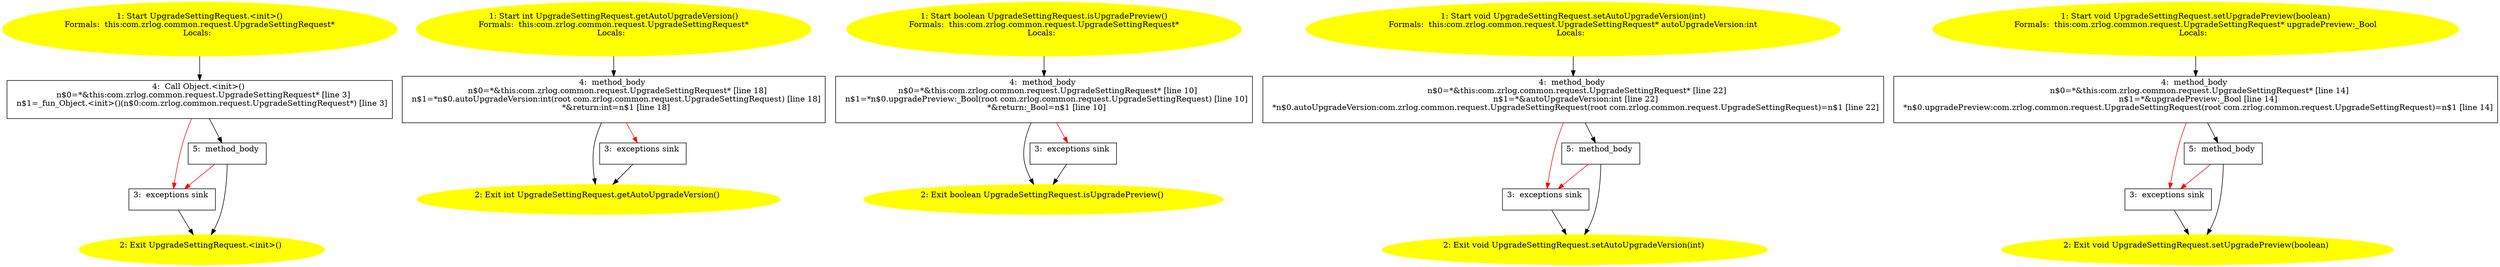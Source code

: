 /* @generated */
digraph cfg {
"com.zrlog.common.request.UpgradeSettingRequest.<init>().803490836d6b759130957a0a96ca77a0_1" [label="1: Start UpgradeSettingRequest.<init>()\nFormals:  this:com.zrlog.common.request.UpgradeSettingRequest*\nLocals:  \n  " color=yellow style=filled]
	

	 "com.zrlog.common.request.UpgradeSettingRequest.<init>().803490836d6b759130957a0a96ca77a0_1" -> "com.zrlog.common.request.UpgradeSettingRequest.<init>().803490836d6b759130957a0a96ca77a0_4" ;
"com.zrlog.common.request.UpgradeSettingRequest.<init>().803490836d6b759130957a0a96ca77a0_2" [label="2: Exit UpgradeSettingRequest.<init>() \n  " color=yellow style=filled]
	

"com.zrlog.common.request.UpgradeSettingRequest.<init>().803490836d6b759130957a0a96ca77a0_3" [label="3:  exceptions sink \n  " shape="box"]
	

	 "com.zrlog.common.request.UpgradeSettingRequest.<init>().803490836d6b759130957a0a96ca77a0_3" -> "com.zrlog.common.request.UpgradeSettingRequest.<init>().803490836d6b759130957a0a96ca77a0_2" ;
"com.zrlog.common.request.UpgradeSettingRequest.<init>().803490836d6b759130957a0a96ca77a0_4" [label="4:  Call Object.<init>() \n   n$0=*&this:com.zrlog.common.request.UpgradeSettingRequest* [line 3]\n  n$1=_fun_Object.<init>()(n$0:com.zrlog.common.request.UpgradeSettingRequest*) [line 3]\n " shape="box"]
	

	 "com.zrlog.common.request.UpgradeSettingRequest.<init>().803490836d6b759130957a0a96ca77a0_4" -> "com.zrlog.common.request.UpgradeSettingRequest.<init>().803490836d6b759130957a0a96ca77a0_5" ;
	 "com.zrlog.common.request.UpgradeSettingRequest.<init>().803490836d6b759130957a0a96ca77a0_4" -> "com.zrlog.common.request.UpgradeSettingRequest.<init>().803490836d6b759130957a0a96ca77a0_3" [color="red" ];
"com.zrlog.common.request.UpgradeSettingRequest.<init>().803490836d6b759130957a0a96ca77a0_5" [label="5:  method_body \n  " shape="box"]
	

	 "com.zrlog.common.request.UpgradeSettingRequest.<init>().803490836d6b759130957a0a96ca77a0_5" -> "com.zrlog.common.request.UpgradeSettingRequest.<init>().803490836d6b759130957a0a96ca77a0_2" ;
	 "com.zrlog.common.request.UpgradeSettingRequest.<init>().803490836d6b759130957a0a96ca77a0_5" -> "com.zrlog.common.request.UpgradeSettingRequest.<init>().803490836d6b759130957a0a96ca77a0_3" [color="red" ];
"com.zrlog.common.request.UpgradeSettingRequest.getAutoUpgradeVersion():int.3c82351d377d159c9c73b41ce199471f_1" [label="1: Start int UpgradeSettingRequest.getAutoUpgradeVersion()\nFormals:  this:com.zrlog.common.request.UpgradeSettingRequest*\nLocals:  \n  " color=yellow style=filled]
	

	 "com.zrlog.common.request.UpgradeSettingRequest.getAutoUpgradeVersion():int.3c82351d377d159c9c73b41ce199471f_1" -> "com.zrlog.common.request.UpgradeSettingRequest.getAutoUpgradeVersion():int.3c82351d377d159c9c73b41ce199471f_4" ;
"com.zrlog.common.request.UpgradeSettingRequest.getAutoUpgradeVersion():int.3c82351d377d159c9c73b41ce199471f_2" [label="2: Exit int UpgradeSettingRequest.getAutoUpgradeVersion() \n  " color=yellow style=filled]
	

"com.zrlog.common.request.UpgradeSettingRequest.getAutoUpgradeVersion():int.3c82351d377d159c9c73b41ce199471f_3" [label="3:  exceptions sink \n  " shape="box"]
	

	 "com.zrlog.common.request.UpgradeSettingRequest.getAutoUpgradeVersion():int.3c82351d377d159c9c73b41ce199471f_3" -> "com.zrlog.common.request.UpgradeSettingRequest.getAutoUpgradeVersion():int.3c82351d377d159c9c73b41ce199471f_2" ;
"com.zrlog.common.request.UpgradeSettingRequest.getAutoUpgradeVersion():int.3c82351d377d159c9c73b41ce199471f_4" [label="4:  method_body \n   n$0=*&this:com.zrlog.common.request.UpgradeSettingRequest* [line 18]\n  n$1=*n$0.autoUpgradeVersion:int(root com.zrlog.common.request.UpgradeSettingRequest) [line 18]\n  *&return:int=n$1 [line 18]\n " shape="box"]
	

	 "com.zrlog.common.request.UpgradeSettingRequest.getAutoUpgradeVersion():int.3c82351d377d159c9c73b41ce199471f_4" -> "com.zrlog.common.request.UpgradeSettingRequest.getAutoUpgradeVersion():int.3c82351d377d159c9c73b41ce199471f_2" ;
	 "com.zrlog.common.request.UpgradeSettingRequest.getAutoUpgradeVersion():int.3c82351d377d159c9c73b41ce199471f_4" -> "com.zrlog.common.request.UpgradeSettingRequest.getAutoUpgradeVersion():int.3c82351d377d159c9c73b41ce199471f_3" [color="red" ];
"com.zrlog.common.request.UpgradeSettingRequest.isUpgradePreview():boolean.3eed29258e666d2f4081fdad453ec474_1" [label="1: Start boolean UpgradeSettingRequest.isUpgradePreview()\nFormals:  this:com.zrlog.common.request.UpgradeSettingRequest*\nLocals:  \n  " color=yellow style=filled]
	

	 "com.zrlog.common.request.UpgradeSettingRequest.isUpgradePreview():boolean.3eed29258e666d2f4081fdad453ec474_1" -> "com.zrlog.common.request.UpgradeSettingRequest.isUpgradePreview():boolean.3eed29258e666d2f4081fdad453ec474_4" ;
"com.zrlog.common.request.UpgradeSettingRequest.isUpgradePreview():boolean.3eed29258e666d2f4081fdad453ec474_2" [label="2: Exit boolean UpgradeSettingRequest.isUpgradePreview() \n  " color=yellow style=filled]
	

"com.zrlog.common.request.UpgradeSettingRequest.isUpgradePreview():boolean.3eed29258e666d2f4081fdad453ec474_3" [label="3:  exceptions sink \n  " shape="box"]
	

	 "com.zrlog.common.request.UpgradeSettingRequest.isUpgradePreview():boolean.3eed29258e666d2f4081fdad453ec474_3" -> "com.zrlog.common.request.UpgradeSettingRequest.isUpgradePreview():boolean.3eed29258e666d2f4081fdad453ec474_2" ;
"com.zrlog.common.request.UpgradeSettingRequest.isUpgradePreview():boolean.3eed29258e666d2f4081fdad453ec474_4" [label="4:  method_body \n   n$0=*&this:com.zrlog.common.request.UpgradeSettingRequest* [line 10]\n  n$1=*n$0.upgradePreview:_Bool(root com.zrlog.common.request.UpgradeSettingRequest) [line 10]\n  *&return:_Bool=n$1 [line 10]\n " shape="box"]
	

	 "com.zrlog.common.request.UpgradeSettingRequest.isUpgradePreview():boolean.3eed29258e666d2f4081fdad453ec474_4" -> "com.zrlog.common.request.UpgradeSettingRequest.isUpgradePreview():boolean.3eed29258e666d2f4081fdad453ec474_2" ;
	 "com.zrlog.common.request.UpgradeSettingRequest.isUpgradePreview():boolean.3eed29258e666d2f4081fdad453ec474_4" -> "com.zrlog.common.request.UpgradeSettingRequest.isUpgradePreview():boolean.3eed29258e666d2f4081fdad453ec474_3" [color="red" ];
"com.zrlog.common.request.UpgradeSettingRequest.setAutoUpgradeVersion(int):void.85acea88b0e31bf51974e737ea78b024_1" [label="1: Start void UpgradeSettingRequest.setAutoUpgradeVersion(int)\nFormals:  this:com.zrlog.common.request.UpgradeSettingRequest* autoUpgradeVersion:int\nLocals:  \n  " color=yellow style=filled]
	

	 "com.zrlog.common.request.UpgradeSettingRequest.setAutoUpgradeVersion(int):void.85acea88b0e31bf51974e737ea78b024_1" -> "com.zrlog.common.request.UpgradeSettingRequest.setAutoUpgradeVersion(int):void.85acea88b0e31bf51974e737ea78b024_4" ;
"com.zrlog.common.request.UpgradeSettingRequest.setAutoUpgradeVersion(int):void.85acea88b0e31bf51974e737ea78b024_2" [label="2: Exit void UpgradeSettingRequest.setAutoUpgradeVersion(int) \n  " color=yellow style=filled]
	

"com.zrlog.common.request.UpgradeSettingRequest.setAutoUpgradeVersion(int):void.85acea88b0e31bf51974e737ea78b024_3" [label="3:  exceptions sink \n  " shape="box"]
	

	 "com.zrlog.common.request.UpgradeSettingRequest.setAutoUpgradeVersion(int):void.85acea88b0e31bf51974e737ea78b024_3" -> "com.zrlog.common.request.UpgradeSettingRequest.setAutoUpgradeVersion(int):void.85acea88b0e31bf51974e737ea78b024_2" ;
"com.zrlog.common.request.UpgradeSettingRequest.setAutoUpgradeVersion(int):void.85acea88b0e31bf51974e737ea78b024_4" [label="4:  method_body \n   n$0=*&this:com.zrlog.common.request.UpgradeSettingRequest* [line 22]\n  n$1=*&autoUpgradeVersion:int [line 22]\n  *n$0.autoUpgradeVersion:com.zrlog.common.request.UpgradeSettingRequest(root com.zrlog.common.request.UpgradeSettingRequest)=n$1 [line 22]\n " shape="box"]
	

	 "com.zrlog.common.request.UpgradeSettingRequest.setAutoUpgradeVersion(int):void.85acea88b0e31bf51974e737ea78b024_4" -> "com.zrlog.common.request.UpgradeSettingRequest.setAutoUpgradeVersion(int):void.85acea88b0e31bf51974e737ea78b024_5" ;
	 "com.zrlog.common.request.UpgradeSettingRequest.setAutoUpgradeVersion(int):void.85acea88b0e31bf51974e737ea78b024_4" -> "com.zrlog.common.request.UpgradeSettingRequest.setAutoUpgradeVersion(int):void.85acea88b0e31bf51974e737ea78b024_3" [color="red" ];
"com.zrlog.common.request.UpgradeSettingRequest.setAutoUpgradeVersion(int):void.85acea88b0e31bf51974e737ea78b024_5" [label="5:  method_body \n  " shape="box"]
	

	 "com.zrlog.common.request.UpgradeSettingRequest.setAutoUpgradeVersion(int):void.85acea88b0e31bf51974e737ea78b024_5" -> "com.zrlog.common.request.UpgradeSettingRequest.setAutoUpgradeVersion(int):void.85acea88b0e31bf51974e737ea78b024_2" ;
	 "com.zrlog.common.request.UpgradeSettingRequest.setAutoUpgradeVersion(int):void.85acea88b0e31bf51974e737ea78b024_5" -> "com.zrlog.common.request.UpgradeSettingRequest.setAutoUpgradeVersion(int):void.85acea88b0e31bf51974e737ea78b024_3" [color="red" ];
"com.zrlog.common.request.UpgradeSettingRequest.setUpgradePreview(boolean):void.12bf19cfe29e80626b5c7a8e6cf71588_1" [label="1: Start void UpgradeSettingRequest.setUpgradePreview(boolean)\nFormals:  this:com.zrlog.common.request.UpgradeSettingRequest* upgradePreview:_Bool\nLocals:  \n  " color=yellow style=filled]
	

	 "com.zrlog.common.request.UpgradeSettingRequest.setUpgradePreview(boolean):void.12bf19cfe29e80626b5c7a8e6cf71588_1" -> "com.zrlog.common.request.UpgradeSettingRequest.setUpgradePreview(boolean):void.12bf19cfe29e80626b5c7a8e6cf71588_4" ;
"com.zrlog.common.request.UpgradeSettingRequest.setUpgradePreview(boolean):void.12bf19cfe29e80626b5c7a8e6cf71588_2" [label="2: Exit void UpgradeSettingRequest.setUpgradePreview(boolean) \n  " color=yellow style=filled]
	

"com.zrlog.common.request.UpgradeSettingRequest.setUpgradePreview(boolean):void.12bf19cfe29e80626b5c7a8e6cf71588_3" [label="3:  exceptions sink \n  " shape="box"]
	

	 "com.zrlog.common.request.UpgradeSettingRequest.setUpgradePreview(boolean):void.12bf19cfe29e80626b5c7a8e6cf71588_3" -> "com.zrlog.common.request.UpgradeSettingRequest.setUpgradePreview(boolean):void.12bf19cfe29e80626b5c7a8e6cf71588_2" ;
"com.zrlog.common.request.UpgradeSettingRequest.setUpgradePreview(boolean):void.12bf19cfe29e80626b5c7a8e6cf71588_4" [label="4:  method_body \n   n$0=*&this:com.zrlog.common.request.UpgradeSettingRequest* [line 14]\n  n$1=*&upgradePreview:_Bool [line 14]\n  *n$0.upgradePreview:com.zrlog.common.request.UpgradeSettingRequest(root com.zrlog.common.request.UpgradeSettingRequest)=n$1 [line 14]\n " shape="box"]
	

	 "com.zrlog.common.request.UpgradeSettingRequest.setUpgradePreview(boolean):void.12bf19cfe29e80626b5c7a8e6cf71588_4" -> "com.zrlog.common.request.UpgradeSettingRequest.setUpgradePreview(boolean):void.12bf19cfe29e80626b5c7a8e6cf71588_5" ;
	 "com.zrlog.common.request.UpgradeSettingRequest.setUpgradePreview(boolean):void.12bf19cfe29e80626b5c7a8e6cf71588_4" -> "com.zrlog.common.request.UpgradeSettingRequest.setUpgradePreview(boolean):void.12bf19cfe29e80626b5c7a8e6cf71588_3" [color="red" ];
"com.zrlog.common.request.UpgradeSettingRequest.setUpgradePreview(boolean):void.12bf19cfe29e80626b5c7a8e6cf71588_5" [label="5:  method_body \n  " shape="box"]
	

	 "com.zrlog.common.request.UpgradeSettingRequest.setUpgradePreview(boolean):void.12bf19cfe29e80626b5c7a8e6cf71588_5" -> "com.zrlog.common.request.UpgradeSettingRequest.setUpgradePreview(boolean):void.12bf19cfe29e80626b5c7a8e6cf71588_2" ;
	 "com.zrlog.common.request.UpgradeSettingRequest.setUpgradePreview(boolean):void.12bf19cfe29e80626b5c7a8e6cf71588_5" -> "com.zrlog.common.request.UpgradeSettingRequest.setUpgradePreview(boolean):void.12bf19cfe29e80626b5c7a8e6cf71588_3" [color="red" ];
}
